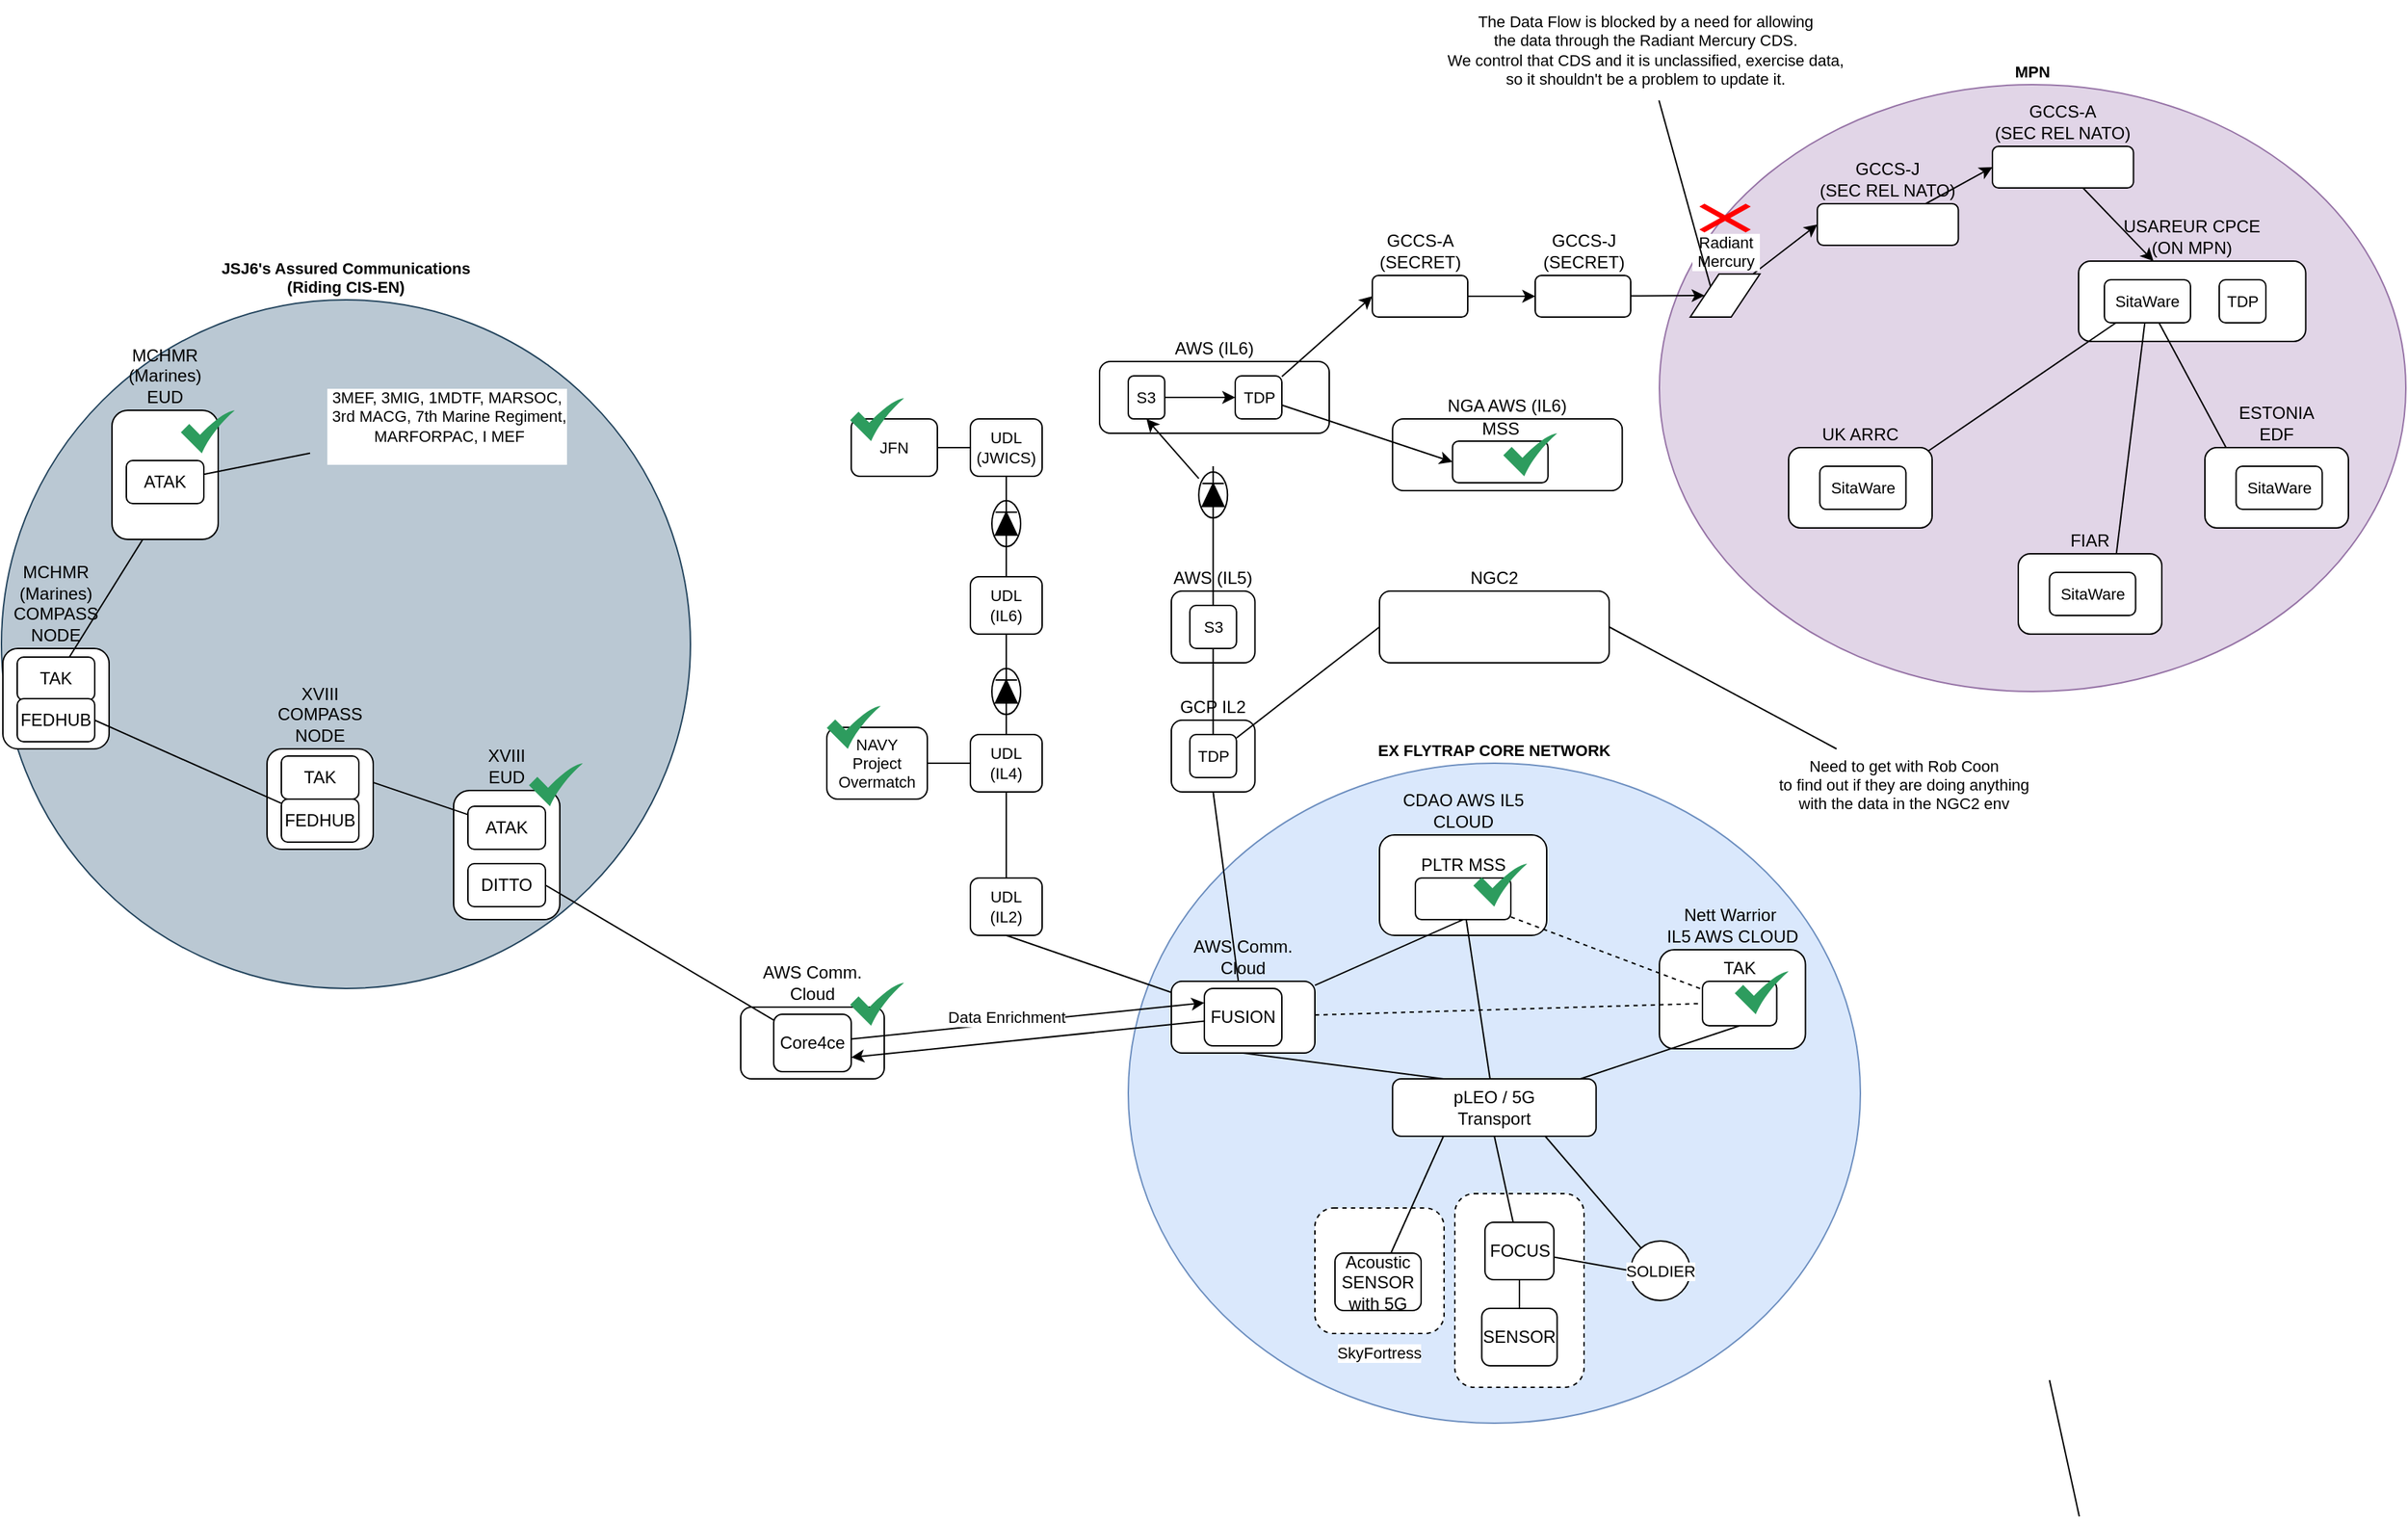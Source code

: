 <mxfile version="27.0.9">
  <diagram name="Page-1" id="hvNq0bLNqhKwoZfUZP0T">
    <mxGraphModel dx="1759" dy="1660" grid="1" gridSize="10" guides="1" tooltips="1" connect="1" arrows="1" fold="1" page="1" pageScale="1" pageWidth="850" pageHeight="1100" math="0" shadow="0">
      <root>
        <mxCell id="0" />
        <mxCell id="1" parent="0" />
        <mxCell id="hDkIq6Xu9XrADPTMmhmZ-83" value="&lt;div&gt;&lt;b&gt;JSJ6&#39;s Assured Communications&lt;/b&gt;&lt;/div&gt;&lt;div&gt;&lt;b&gt;(Riding CIS-EN)&lt;/b&gt;&lt;/div&gt;" style="ellipse;whiteSpace=wrap;html=1;aspect=fixed;fontFamily=Helvetica;fontSize=11;labelBackgroundColor=default;labelPosition=center;verticalLabelPosition=top;align=center;verticalAlign=bottom;fillColor=#bac8d3;strokeColor=#23445d;" vertex="1" parent="1">
          <mxGeometry x="-665" y="-413" width="480" height="480" as="geometry" />
        </mxCell>
        <mxCell id="hDkIq6Xu9XrADPTMmhmZ-85" value="XVIII&lt;div&gt;EUD&lt;/div&gt;" style="rounded=1;whiteSpace=wrap;html=1;labelPosition=center;verticalLabelPosition=top;align=center;verticalAlign=bottom;" vertex="1" parent="1">
          <mxGeometry x="-350" y="-71" width="74" height="90" as="geometry" />
        </mxCell>
        <mxCell id="hDkIq6Xu9XrADPTMmhmZ-66" value="&lt;b&gt;MPN&lt;/b&gt;" style="ellipse;whiteSpace=wrap;html=1;fontFamily=Helvetica;fontSize=11;labelBackgroundColor=default;fillColor=#e1d5e7;strokeColor=#9673a6;labelPosition=center;verticalLabelPosition=top;align=center;verticalAlign=bottom;" vertex="1" parent="1">
          <mxGeometry x="490" y="-563" width="520" height="423" as="geometry" />
        </mxCell>
        <mxCell id="jyh1h8HAa2u7fzU4bVlv-119" value="&lt;b&gt;EX FLYTRAP CORE NETWORK&lt;/b&gt;" style="ellipse;whiteSpace=wrap;html=1;fontFamily=Helvetica;fontSize=11;labelBackgroundColor=default;fillColor=#dae8fc;strokeColor=#6c8ebf;labelPosition=center;verticalLabelPosition=top;align=center;verticalAlign=bottom;" parent="1" vertex="1">
          <mxGeometry x="120" y="-90" width="510" height="460" as="geometry" />
        </mxCell>
        <mxCell id="jyh1h8HAa2u7fzU4bVlv-82" value="AWS Comm. Cloud" style="rounded=1;whiteSpace=wrap;html=1;labelPosition=center;verticalLabelPosition=top;align=center;verticalAlign=bottom;" parent="1" vertex="1">
          <mxGeometry x="150" y="62" width="100" height="50" as="geometry" />
        </mxCell>
        <mxCell id="hDkIq6Xu9XrADPTMmhmZ-47" value="NGA AWS (IL6)" style="rounded=1;whiteSpace=wrap;html=1;labelPosition=center;verticalLabelPosition=top;align=center;verticalAlign=bottom;" vertex="1" parent="1">
          <mxGeometry x="304.13" y="-330" width="160" height="50" as="geometry" />
        </mxCell>
        <mxCell id="hDkIq6Xu9XrADPTMmhmZ-37" value="AWS (IL6)" style="rounded=1;whiteSpace=wrap;html=1;labelPosition=center;verticalLabelPosition=top;align=center;verticalAlign=bottom;" vertex="1" parent="1">
          <mxGeometry x="100" y="-370" width="160" height="50" as="geometry" />
        </mxCell>
        <mxCell id="hDkIq6Xu9XrADPTMmhmZ-25" value="GCP IL2" style="rounded=1;whiteSpace=wrap;html=1;labelPosition=center;verticalLabelPosition=top;align=center;verticalAlign=bottom;" vertex="1" parent="1">
          <mxGeometry x="150" y="-120" width="58.25" height="50" as="geometry" />
        </mxCell>
        <mxCell id="hDkIq6Xu9XrADPTMmhmZ-33" value="AWS (IL5)" style="rounded=1;whiteSpace=wrap;html=1;labelPosition=center;verticalLabelPosition=top;align=center;verticalAlign=bottom;" vertex="1" parent="1">
          <mxGeometry x="150" y="-210" width="58.25" height="50" as="geometry" />
        </mxCell>
        <mxCell id="hDkIq6Xu9XrADPTMmhmZ-26" value="AWS Comm. Cloud" style="rounded=1;whiteSpace=wrap;html=1;labelPosition=center;verticalLabelPosition=top;align=center;verticalAlign=bottom;" vertex="1" parent="1">
          <mxGeometry x="-150" y="80" width="100" height="50" as="geometry" />
        </mxCell>
        <mxCell id="jyh1h8HAa2u7fzU4bVlv-79" value="CDAO AWS IL5 CLOUD" style="rounded=1;whiteSpace=wrap;html=1;labelPosition=center;verticalLabelPosition=top;align=center;verticalAlign=bottom;" parent="1" vertex="1">
          <mxGeometry x="295" y="-40" width="116.5" height="70" as="geometry" />
        </mxCell>
        <mxCell id="jyh1h8HAa2u7fzU4bVlv-77" value="" style="rounded=1;whiteSpace=wrap;html=1;fontFamily=Helvetica;fontSize=11;fontColor=default;labelBackgroundColor=default;dashed=1;labelPosition=center;verticalLabelPosition=bottom;align=center;verticalAlign=top;" parent="1" vertex="1">
          <mxGeometry x="347.5" y="210" width="90" height="135" as="geometry" />
        </mxCell>
        <mxCell id="jyh1h8HAa2u7fzU4bVlv-12" value="Nett Warrior&amp;nbsp;&lt;div&gt;IL5 AWS CLOUD&lt;/div&gt;" style="rounded=1;whiteSpace=wrap;html=1;labelPosition=center;verticalLabelPosition=top;align=center;verticalAlign=bottom;" parent="1" vertex="1">
          <mxGeometry x="490" y="40" width="101.75" height="69" as="geometry" />
        </mxCell>
        <mxCell id="jyh1h8HAa2u7fzU4bVlv-13" value="TAK" style="rounded=1;whiteSpace=wrap;html=1;labelPosition=center;verticalLabelPosition=top;align=center;verticalAlign=bottom;" parent="1" vertex="1">
          <mxGeometry x="520" y="62" width="51.75" height="31" as="geometry" />
        </mxCell>
        <mxCell id="jyh1h8HAa2u7fzU4bVlv-20" style="rounded=0;orthogonalLoop=1;jettySize=auto;html=1;endArrow=none;startFill=0;" parent="1" target="jyh1h8HAa2u7fzU4bVlv-23" edge="1">
          <mxGeometry relative="1" as="geometry">
            <mxPoint x="412.5" y="190" as="sourcePoint" />
          </mxGeometry>
        </mxCell>
        <mxCell id="jyh1h8HAa2u7fzU4bVlv-24" style="rounded=0;orthogonalLoop=1;jettySize=auto;html=1;entryX=0.5;entryY=1;entryDx=0;entryDy=0;endArrow=none;startFill=0;" parent="1" source="jyh1h8HAa2u7fzU4bVlv-27" edge="1">
          <mxGeometry relative="1" as="geometry">
            <mxPoint x="412.5" y="264" as="targetPoint" />
          </mxGeometry>
        </mxCell>
        <mxCell id="jyh1h8HAa2u7fzU4bVlv-114" style="edgeStyle=none;shape=connector;rounded=0;orthogonalLoop=1;jettySize=auto;html=1;entryX=0.5;entryY=1;entryDx=0;entryDy=0;strokeColor=default;align=center;verticalAlign=middle;fontFamily=Helvetica;fontSize=11;fontColor=default;labelBackgroundColor=default;startFill=0;endArrow=none;" parent="1" source="jyh1h8HAa2u7fzU4bVlv-28" target="jyh1h8HAa2u7fzU4bVlv-13" edge="1">
          <mxGeometry relative="1" as="geometry" />
        </mxCell>
        <mxCell id="jyh1h8HAa2u7fzU4bVlv-116" style="edgeStyle=none;shape=connector;rounded=0;orthogonalLoop=1;jettySize=auto;html=1;strokeColor=default;align=center;verticalAlign=middle;fontFamily=Helvetica;fontSize=11;fontColor=default;labelBackgroundColor=default;startFill=0;endArrow=none;" parent="1" source="jyh1h8HAa2u7fzU4bVlv-28" target="jyh1h8HAa2u7fzU4bVlv-80" edge="1">
          <mxGeometry relative="1" as="geometry" />
        </mxCell>
        <mxCell id="jyh1h8HAa2u7fzU4bVlv-28" value="pLEO / 5G&lt;div&gt;Transport&lt;/div&gt;" style="rounded=1;whiteSpace=wrap;html=1;" parent="1" vertex="1">
          <mxGeometry x="304.13" y="130" width="141.75" height="40" as="geometry" />
        </mxCell>
        <mxCell id="jyh1h8HAa2u7fzU4bVlv-31" style="edgeStyle=orthogonalEdgeStyle;rounded=0;orthogonalLoop=1;jettySize=auto;html=1;endArrow=none;startFill=0;" parent="1" target="jyh1h8HAa2u7fzU4bVlv-34" edge="1">
          <mxGeometry relative="1" as="geometry">
            <mxPoint x="629.5" y="203" as="sourcePoint" />
          </mxGeometry>
        </mxCell>
        <mxCell id="jyh1h8HAa2u7fzU4bVlv-35" style="edgeStyle=orthogonalEdgeStyle;rounded=0;orthogonalLoop=1;jettySize=auto;html=1;entryX=0.5;entryY=1;entryDx=0;entryDy=0;endArrow=none;startFill=0;" parent="1" source="jyh1h8HAa2u7fzU4bVlv-38" edge="1">
          <mxGeometry relative="1" as="geometry">
            <mxPoint x="630" y="267" as="targetPoint" />
          </mxGeometry>
        </mxCell>
        <mxCell id="jyh1h8HAa2u7fzU4bVlv-50" style="rounded=0;orthogonalLoop=1;jettySize=auto;html=1;entryX=1;entryY=0.5;entryDx=0;entryDy=0;endArrow=none;startFill=0;" parent="1" target="jyh1h8HAa2u7fzU4bVlv-33" edge="1">
          <mxGeometry relative="1" as="geometry">
            <mxPoint x="745.363" y="300" as="sourcePoint" />
          </mxGeometry>
        </mxCell>
        <mxCell id="jyh1h8HAa2u7fzU4bVlv-46" style="rounded=0;orthogonalLoop=1;jettySize=auto;html=1;entryX=0.5;entryY=1;entryDx=0;entryDy=0;endArrow=none;startFill=0;" parent="1" source="jyh1h8HAa2u7fzU4bVlv-47" edge="1">
          <mxGeometry relative="1" as="geometry">
            <mxPoint x="782.5" y="435" as="sourcePoint" />
            <mxPoint x="761.75" y="340" as="targetPoint" />
          </mxGeometry>
        </mxCell>
        <mxCell id="hDkIq6Xu9XrADPTMmhmZ-6" style="edgeStyle=none;shape=connector;rounded=0;orthogonalLoop=1;jettySize=auto;html=1;entryX=0.5;entryY=1;entryDx=0;entryDy=0;strokeColor=default;align=center;verticalAlign=middle;fontFamily=Helvetica;fontSize=11;fontColor=default;labelBackgroundColor=default;startFill=0;endArrow=none;" edge="1" parent="1" source="jyh1h8HAa2u7fzU4bVlv-56" target="jyh1h8HAa2u7fzU4bVlv-28">
          <mxGeometry relative="1" as="geometry" />
        </mxCell>
        <mxCell id="hDkIq6Xu9XrADPTMmhmZ-7" style="edgeStyle=none;shape=connector;rounded=0;orthogonalLoop=1;jettySize=auto;html=1;entryX=0;entryY=0.5;entryDx=0;entryDy=0;strokeColor=default;align=center;verticalAlign=middle;fontFamily=Helvetica;fontSize=11;fontColor=default;labelBackgroundColor=default;startFill=0;endArrow=none;" edge="1" parent="1" source="jyh1h8HAa2u7fzU4bVlv-56" target="hDkIq6Xu9XrADPTMmhmZ-4">
          <mxGeometry relative="1" as="geometry" />
        </mxCell>
        <mxCell id="jyh1h8HAa2u7fzU4bVlv-56" value="FOCUS" style="rounded=1;whiteSpace=wrap;html=1;" parent="1" vertex="1">
          <mxGeometry x="368.5" y="230" width="48" height="40" as="geometry" />
        </mxCell>
        <mxCell id="jyh1h8HAa2u7fzU4bVlv-58" value="SENSOR" style="rounded=1;whiteSpace=wrap;html=1;" parent="1" vertex="1">
          <mxGeometry x="366.25" y="290" width="52.5" height="40" as="geometry" />
        </mxCell>
        <mxCell id="jyh1h8HAa2u7fzU4bVlv-59" value="" style="rounded=0;orthogonalLoop=1;jettySize=auto;html=1;entryX=0.5;entryY=1;entryDx=0;entryDy=0;endArrow=none;startFill=0;" parent="1" source="jyh1h8HAa2u7fzU4bVlv-58" target="jyh1h8HAa2u7fzU4bVlv-56" edge="1">
          <mxGeometry relative="1" as="geometry">
            <mxPoint x="163.25" y="335" as="sourcePoint" />
            <mxPoint x="178.25" y="395" as="targetPoint" />
          </mxGeometry>
        </mxCell>
        <mxCell id="hDkIq6Xu9XrADPTMmhmZ-2" style="rounded=0;orthogonalLoop=1;jettySize=auto;html=1;endArrow=none;startFill=0;dashed=1;" edge="1" parent="1" source="jyh1h8HAa2u7fzU4bVlv-80" target="jyh1h8HAa2u7fzU4bVlv-13">
          <mxGeometry relative="1" as="geometry" />
        </mxCell>
        <mxCell id="jyh1h8HAa2u7fzU4bVlv-80" value="PLTR MSS" style="rounded=1;whiteSpace=wrap;html=1;labelPosition=center;verticalLabelPosition=top;align=center;verticalAlign=bottom;" parent="1" vertex="1">
          <mxGeometry x="320" y="-10" width="66.5" height="29" as="geometry" />
        </mxCell>
        <mxCell id="jyh1h8HAa2u7fzU4bVlv-117" style="edgeStyle=none;shape=connector;rounded=0;orthogonalLoop=1;jettySize=auto;html=1;entryX=0.5;entryY=1;entryDx=0;entryDy=0;strokeColor=default;align=center;verticalAlign=middle;fontFamily=Helvetica;fontSize=11;fontColor=default;labelBackgroundColor=default;startFill=0;endArrow=none;" parent="1" source="jyh1h8HAa2u7fzU4bVlv-82" target="jyh1h8HAa2u7fzU4bVlv-80" edge="1">
          <mxGeometry relative="1" as="geometry" />
        </mxCell>
        <mxCell id="jyh1h8HAa2u7fzU4bVlv-118" style="edgeStyle=none;shape=connector;rounded=0;orthogonalLoop=1;jettySize=auto;html=1;entryX=0;entryY=0.5;entryDx=0;entryDy=0;strokeColor=default;align=center;verticalAlign=middle;fontFamily=Helvetica;fontSize=11;fontColor=default;labelBackgroundColor=default;startFill=0;endArrow=none;dashed=1;" parent="1" source="jyh1h8HAa2u7fzU4bVlv-82" target="jyh1h8HAa2u7fzU4bVlv-13" edge="1">
          <mxGeometry relative="1" as="geometry" />
        </mxCell>
        <mxCell id="hDkIq6Xu9XrADPTMmhmZ-13" style="edgeStyle=none;shape=connector;rounded=0;orthogonalLoop=1;jettySize=auto;html=1;entryX=0.5;entryY=1;entryDx=0;entryDy=0;strokeColor=default;align=center;verticalAlign=middle;fontFamily=Helvetica;fontSize=11;fontColor=default;labelBackgroundColor=default;startFill=0;endArrow=none;" edge="1" parent="1" source="jyh1h8HAa2u7fzU4bVlv-82" target="hDkIq6Xu9XrADPTMmhmZ-9">
          <mxGeometry relative="1" as="geometry" />
        </mxCell>
        <mxCell id="hDkIq6Xu9XrADPTMmhmZ-31" style="edgeStyle=none;shape=connector;rounded=0;orthogonalLoop=1;jettySize=auto;html=1;entryX=0.5;entryY=1;entryDx=0;entryDy=0;strokeColor=default;align=center;verticalAlign=middle;fontFamily=Helvetica;fontSize=11;fontColor=default;labelBackgroundColor=default;startFill=0;endArrow=none;" edge="1" parent="1" source="jyh1h8HAa2u7fzU4bVlv-82" target="hDkIq6Xu9XrADPTMmhmZ-25">
          <mxGeometry relative="1" as="geometry" />
        </mxCell>
        <mxCell id="jyh1h8HAa2u7fzU4bVlv-83" value="SkyFortress" style="rounded=1;whiteSpace=wrap;html=1;fontFamily=Helvetica;fontSize=11;fontColor=default;labelBackgroundColor=default;dashed=1;labelPosition=center;verticalLabelPosition=bottom;align=center;verticalAlign=top;" parent="1" vertex="1">
          <mxGeometry x="250" y="220" width="90" height="87.5" as="geometry" />
        </mxCell>
        <mxCell id="jyh1h8HAa2u7fzU4bVlv-101" style="edgeStyle=none;shape=connector;rounded=0;orthogonalLoop=1;jettySize=auto;html=1;entryX=0.5;entryY=1;entryDx=0;entryDy=0;strokeColor=default;align=center;verticalAlign=middle;fontFamily=Helvetica;fontSize=11;fontColor=default;labelBackgroundColor=default;startFill=0;endArrow=none;exitX=0.25;exitY=0;exitDx=0;exitDy=0;" parent="1" source="jyh1h8HAa2u7fzU4bVlv-28" target="jyh1h8HAa2u7fzU4bVlv-82" edge="1">
          <mxGeometry relative="1" as="geometry" />
        </mxCell>
        <mxCell id="hDkIq6Xu9XrADPTMmhmZ-5" style="edgeStyle=none;shape=connector;rounded=0;orthogonalLoop=1;jettySize=auto;html=1;entryX=0.25;entryY=1;entryDx=0;entryDy=0;strokeColor=default;align=center;verticalAlign=middle;fontFamily=Helvetica;fontSize=11;fontColor=default;labelBackgroundColor=default;startFill=0;endArrow=none;" edge="1" parent="1" source="jyh1h8HAa2u7fzU4bVlv-84" target="jyh1h8HAa2u7fzU4bVlv-28">
          <mxGeometry relative="1" as="geometry" />
        </mxCell>
        <mxCell id="jyh1h8HAa2u7fzU4bVlv-84" value="Acoustic SENSOR&lt;div&gt;with 5G&lt;/div&gt;" style="rounded=1;whiteSpace=wrap;html=1;" parent="1" vertex="1">
          <mxGeometry x="264" y="251.5" width="60" height="40" as="geometry" />
        </mxCell>
        <mxCell id="hDkIq6Xu9XrADPTMmhmZ-28" style="edgeStyle=none;shape=connector;rounded=0;orthogonalLoop=1;jettySize=auto;html=1;entryX=1;entryY=0.75;entryDx=0;entryDy=0;strokeColor=default;align=center;verticalAlign=middle;fontFamily=Helvetica;fontSize=11;fontColor=default;labelBackgroundColor=default;startFill=0;endArrow=classic;endFill=1;" edge="1" parent="1" source="hDkIq6Xu9XrADPTMmhmZ-3" target="hDkIq6Xu9XrADPTMmhmZ-27">
          <mxGeometry relative="1" as="geometry" />
        </mxCell>
        <mxCell id="hDkIq6Xu9XrADPTMmhmZ-3" value="FUSION" style="rounded=1;whiteSpace=wrap;html=1;" vertex="1" parent="1">
          <mxGeometry x="173" y="67" width="54" height="40" as="geometry" />
        </mxCell>
        <mxCell id="hDkIq6Xu9XrADPTMmhmZ-8" style="edgeStyle=none;shape=connector;rounded=0;orthogonalLoop=1;jettySize=auto;html=1;entryX=0.75;entryY=1;entryDx=0;entryDy=0;strokeColor=default;align=center;verticalAlign=middle;fontFamily=Helvetica;fontSize=11;fontColor=default;labelBackgroundColor=default;startFill=0;endArrow=none;" edge="1" parent="1" source="hDkIq6Xu9XrADPTMmhmZ-4" target="jyh1h8HAa2u7fzU4bVlv-28">
          <mxGeometry relative="1" as="geometry" />
        </mxCell>
        <mxCell id="hDkIq6Xu9XrADPTMmhmZ-4" value="SOLDIER" style="ellipse;whiteSpace=wrap;html=1;aspect=fixed;fontFamily=Helvetica;fontSize=11;fontColor=default;labelBackgroundColor=default;" vertex="1" parent="1">
          <mxGeometry x="470" y="243" width="41.5" height="41.5" as="geometry" />
        </mxCell>
        <mxCell id="hDkIq6Xu9XrADPTMmhmZ-20" style="edgeStyle=none;shape=connector;rounded=0;orthogonalLoop=1;jettySize=auto;html=1;entryX=0.5;entryY=1;entryDx=0;entryDy=0;strokeColor=default;align=center;verticalAlign=middle;fontFamily=Helvetica;fontSize=11;fontColor=default;labelBackgroundColor=default;startFill=0;endArrow=none;" edge="1" parent="1" source="hDkIq6Xu9XrADPTMmhmZ-9" target="hDkIq6Xu9XrADPTMmhmZ-10">
          <mxGeometry relative="1" as="geometry" />
        </mxCell>
        <mxCell id="hDkIq6Xu9XrADPTMmhmZ-9" value="UDL&lt;div&gt;(IL2)&lt;/div&gt;" style="rounded=1;whiteSpace=wrap;html=1;fontFamily=Helvetica;fontSize=11;fontColor=default;labelBackgroundColor=default;" vertex="1" parent="1">
          <mxGeometry x="10" y="-10" width="50" height="40" as="geometry" />
        </mxCell>
        <mxCell id="hDkIq6Xu9XrADPTMmhmZ-10" value="UDL&lt;div&gt;(IL4)&lt;/div&gt;" style="rounded=1;whiteSpace=wrap;html=1;fontFamily=Helvetica;fontSize=11;fontColor=default;labelBackgroundColor=default;" vertex="1" parent="1">
          <mxGeometry x="10" y="-110" width="50" height="40" as="geometry" />
        </mxCell>
        <mxCell id="hDkIq6Xu9XrADPTMmhmZ-11" value="UDL&lt;div&gt;(IL6)&lt;/div&gt;" style="rounded=1;whiteSpace=wrap;html=1;fontFamily=Helvetica;fontSize=11;fontColor=default;labelBackgroundColor=default;" vertex="1" parent="1">
          <mxGeometry x="10" y="-220" width="50" height="40" as="geometry" />
        </mxCell>
        <mxCell id="hDkIq6Xu9XrADPTMmhmZ-12" value="UDL&lt;div&gt;(JWICS)&lt;/div&gt;" style="rounded=1;whiteSpace=wrap;html=1;fontFamily=Helvetica;fontSize=11;fontColor=default;labelBackgroundColor=default;" vertex="1" parent="1">
          <mxGeometry x="10" y="-330" width="50" height="40" as="geometry" />
        </mxCell>
        <mxCell id="hDkIq6Xu9XrADPTMmhmZ-17" style="edgeStyle=none;shape=connector;rounded=0;orthogonalLoop=1;jettySize=auto;html=1;entryX=0.5;entryY=1;entryDx=0;entryDy=0;strokeColor=default;align=center;verticalAlign=middle;fontFamily=Helvetica;fontSize=11;fontColor=default;labelBackgroundColor=default;startFill=0;endArrow=none;" edge="1" parent="1" source="hDkIq6Xu9XrADPTMmhmZ-14" target="hDkIq6Xu9XrADPTMmhmZ-12">
          <mxGeometry relative="1" as="geometry" />
        </mxCell>
        <mxCell id="hDkIq6Xu9XrADPTMmhmZ-14" value="" style="pointerEvents=1;fillColor=strokeColor;verticalLabelPosition=bottom;shadow=0;dashed=0;align=center;html=1;verticalAlign=top;shape=mxgraph.electrical.diodes.tunnel_diode_2;fontFamily=Helvetica;fontSize=11;fontColor=default;labelBackgroundColor=default;rotation=-90;" vertex="1" parent="1">
          <mxGeometry x="15" y="-267" width="40" height="20" as="geometry" />
        </mxCell>
        <mxCell id="hDkIq6Xu9XrADPTMmhmZ-19" style="edgeStyle=none;shape=connector;rounded=0;orthogonalLoop=1;jettySize=auto;html=1;entryX=0.5;entryY=1;entryDx=0;entryDy=0;strokeColor=default;align=center;verticalAlign=middle;fontFamily=Helvetica;fontSize=11;fontColor=default;labelBackgroundColor=default;startFill=0;endArrow=none;" edge="1" parent="1" source="hDkIq6Xu9XrADPTMmhmZ-15" target="hDkIq6Xu9XrADPTMmhmZ-11">
          <mxGeometry relative="1" as="geometry" />
        </mxCell>
        <mxCell id="hDkIq6Xu9XrADPTMmhmZ-15" value="" style="pointerEvents=1;fillColor=strokeColor;verticalLabelPosition=bottom;shadow=0;dashed=0;align=center;html=1;verticalAlign=top;shape=mxgraph.electrical.diodes.tunnel_diode_2;fontFamily=Helvetica;fontSize=11;fontColor=default;labelBackgroundColor=default;rotation=-90;" vertex="1" parent="1">
          <mxGeometry x="15" y="-150" width="40" height="20" as="geometry" />
        </mxCell>
        <mxCell id="hDkIq6Xu9XrADPTMmhmZ-16" style="edgeStyle=none;shape=connector;rounded=0;orthogonalLoop=1;jettySize=auto;html=1;entryX=0;entryY=0.5;entryDx=0;entryDy=0;entryPerimeter=0;strokeColor=default;align=center;verticalAlign=middle;fontFamily=Helvetica;fontSize=11;fontColor=default;labelBackgroundColor=default;startFill=0;endArrow=none;" edge="1" parent="1" source="hDkIq6Xu9XrADPTMmhmZ-11" target="hDkIq6Xu9XrADPTMmhmZ-14">
          <mxGeometry relative="1" as="geometry" />
        </mxCell>
        <mxCell id="hDkIq6Xu9XrADPTMmhmZ-18" style="edgeStyle=none;shape=connector;rounded=0;orthogonalLoop=1;jettySize=auto;html=1;entryX=0;entryY=0.5;entryDx=0;entryDy=0;entryPerimeter=0;strokeColor=default;align=center;verticalAlign=middle;fontFamily=Helvetica;fontSize=11;fontColor=default;labelBackgroundColor=default;startFill=0;endArrow=none;" edge="1" parent="1" source="hDkIq6Xu9XrADPTMmhmZ-10" target="hDkIq6Xu9XrADPTMmhmZ-15">
          <mxGeometry relative="1" as="geometry" />
        </mxCell>
        <mxCell id="hDkIq6Xu9XrADPTMmhmZ-22" style="edgeStyle=none;shape=connector;rounded=0;orthogonalLoop=1;jettySize=auto;html=1;strokeColor=default;align=center;verticalAlign=middle;fontFamily=Helvetica;fontSize=11;fontColor=default;labelBackgroundColor=default;startFill=0;endArrow=none;" edge="1" parent="1" source="hDkIq6Xu9XrADPTMmhmZ-21" target="hDkIq6Xu9XrADPTMmhmZ-12">
          <mxGeometry relative="1" as="geometry" />
        </mxCell>
        <mxCell id="hDkIq6Xu9XrADPTMmhmZ-21" value="JFN" style="rounded=1;whiteSpace=wrap;html=1;fontFamily=Helvetica;fontSize=11;fontColor=default;labelBackgroundColor=default;" vertex="1" parent="1">
          <mxGeometry x="-73" y="-330" width="60" height="40" as="geometry" />
        </mxCell>
        <mxCell id="hDkIq6Xu9XrADPTMmhmZ-24" style="edgeStyle=none;shape=connector;rounded=0;orthogonalLoop=1;jettySize=auto;html=1;strokeColor=default;align=center;verticalAlign=middle;fontFamily=Helvetica;fontSize=11;fontColor=default;labelBackgroundColor=default;startFill=0;endArrow=none;" edge="1" parent="1" source="hDkIq6Xu9XrADPTMmhmZ-23" target="hDkIq6Xu9XrADPTMmhmZ-10">
          <mxGeometry relative="1" as="geometry" />
        </mxCell>
        <mxCell id="hDkIq6Xu9XrADPTMmhmZ-23" value="NAVY&lt;div&gt;Project Overmatch&lt;/div&gt;" style="rounded=1;whiteSpace=wrap;html=1;fontFamily=Helvetica;fontSize=11;fontColor=default;labelBackgroundColor=default;" vertex="1" parent="1">
          <mxGeometry x="-90" y="-115" width="70" height="50" as="geometry" />
        </mxCell>
        <mxCell id="hDkIq6Xu9XrADPTMmhmZ-29" style="edgeStyle=none;shape=connector;rounded=0;orthogonalLoop=1;jettySize=auto;html=1;entryX=0;entryY=0.25;entryDx=0;entryDy=0;strokeColor=default;align=center;verticalAlign=middle;fontFamily=Helvetica;fontSize=11;fontColor=default;labelBackgroundColor=default;startFill=0;endArrow=classic;endFill=1;" edge="1" parent="1" source="hDkIq6Xu9XrADPTMmhmZ-27" target="hDkIq6Xu9XrADPTMmhmZ-3">
          <mxGeometry relative="1" as="geometry" />
        </mxCell>
        <mxCell id="hDkIq6Xu9XrADPTMmhmZ-30" value="Data Enrichment" style="edgeLabel;html=1;align=center;verticalAlign=middle;resizable=0;points=[];fontFamily=Helvetica;fontSize=11;fontColor=default;labelBackgroundColor=default;" vertex="1" connectable="0" parent="hDkIq6Xu9XrADPTMmhmZ-29">
          <mxGeometry x="-0.411" y="4" relative="1" as="geometry">
            <mxPoint x="36" y="-4" as="offset" />
          </mxGeometry>
        </mxCell>
        <mxCell id="hDkIq6Xu9XrADPTMmhmZ-87" style="edgeStyle=none;shape=connector;rounded=0;orthogonalLoop=1;jettySize=auto;html=1;entryX=1;entryY=0.5;entryDx=0;entryDy=0;strokeColor=default;align=center;verticalAlign=middle;fontFamily=Helvetica;fontSize=11;fontColor=default;labelBackgroundColor=default;startFill=0;endArrow=none;" edge="1" parent="1" source="hDkIq6Xu9XrADPTMmhmZ-27" target="hDkIq6Xu9XrADPTMmhmZ-86">
          <mxGeometry relative="1" as="geometry" />
        </mxCell>
        <mxCell id="hDkIq6Xu9XrADPTMmhmZ-27" value="Core4ce" style="rounded=1;whiteSpace=wrap;html=1;" vertex="1" parent="1">
          <mxGeometry x="-127" y="85" width="54" height="40" as="geometry" />
        </mxCell>
        <mxCell id="hDkIq6Xu9XrADPTMmhmZ-45" style="edgeStyle=none;shape=connector;rounded=0;orthogonalLoop=1;jettySize=auto;html=1;entryX=0.5;entryY=1;entryDx=0;entryDy=0;strokeColor=default;align=center;verticalAlign=middle;fontFamily=Helvetica;fontSize=11;fontColor=default;labelBackgroundColor=default;startFill=0;endArrow=classic;endFill=1;" edge="1" parent="1" source="hDkIq6Xu9XrADPTMmhmZ-35" target="hDkIq6Xu9XrADPTMmhmZ-42">
          <mxGeometry relative="1" as="geometry" />
        </mxCell>
        <mxCell id="hDkIq6Xu9XrADPTMmhmZ-35" value="" style="pointerEvents=1;fillColor=strokeColor;verticalLabelPosition=bottom;shadow=0;dashed=0;align=center;html=1;verticalAlign=top;shape=mxgraph.electrical.diodes.tunnel_diode_2;fontFamily=Helvetica;fontSize=11;fontColor=default;labelBackgroundColor=default;rotation=-90;" vertex="1" parent="1">
          <mxGeometry x="159.13" y="-287" width="40" height="20" as="geometry" />
        </mxCell>
        <mxCell id="hDkIq6Xu9XrADPTMmhmZ-43" style="edgeStyle=none;shape=connector;rounded=0;orthogonalLoop=1;jettySize=auto;html=1;entryX=0.5;entryY=1;entryDx=0;entryDy=0;strokeColor=default;align=center;verticalAlign=middle;fontFamily=Helvetica;fontSize=11;fontColor=default;labelBackgroundColor=default;startFill=0;endArrow=none;" edge="1" parent="1" source="hDkIq6Xu9XrADPTMmhmZ-39" target="hDkIq6Xu9XrADPTMmhmZ-41">
          <mxGeometry relative="1" as="geometry" />
        </mxCell>
        <mxCell id="hDkIq6Xu9XrADPTMmhmZ-80" style="edgeStyle=none;shape=connector;rounded=0;orthogonalLoop=1;jettySize=auto;html=1;entryX=0;entryY=0.5;entryDx=0;entryDy=0;strokeColor=default;align=center;verticalAlign=middle;fontFamily=Helvetica;fontSize=11;fontColor=default;labelBackgroundColor=default;startFill=0;endArrow=none;" edge="1" parent="1" source="hDkIq6Xu9XrADPTMmhmZ-39" target="hDkIq6Xu9XrADPTMmhmZ-79">
          <mxGeometry relative="1" as="geometry" />
        </mxCell>
        <mxCell id="hDkIq6Xu9XrADPTMmhmZ-39" value="TDP" style="rounded=1;whiteSpace=wrap;html=1;fontFamily=Helvetica;fontSize=11;fontColor=default;labelBackgroundColor=default;" vertex="1" parent="1">
          <mxGeometry x="162.88" y="-110" width="32.5" height="30" as="geometry" />
        </mxCell>
        <mxCell id="hDkIq6Xu9XrADPTMmhmZ-49" style="edgeStyle=none;shape=connector;rounded=0;orthogonalLoop=1;jettySize=auto;html=1;entryX=0;entryY=0.5;entryDx=0;entryDy=0;strokeColor=default;align=center;verticalAlign=middle;fontFamily=Helvetica;fontSize=11;fontColor=default;labelBackgroundColor=default;startFill=0;endArrow=classic;endFill=1;" edge="1" parent="1" source="hDkIq6Xu9XrADPTMmhmZ-40" target="hDkIq6Xu9XrADPTMmhmZ-48">
          <mxGeometry relative="1" as="geometry" />
        </mxCell>
        <mxCell id="hDkIq6Xu9XrADPTMmhmZ-52" style="edgeStyle=none;shape=connector;rounded=0;orthogonalLoop=1;jettySize=auto;html=1;entryX=0;entryY=0.5;entryDx=0;entryDy=0;strokeColor=default;align=center;verticalAlign=middle;fontFamily=Helvetica;fontSize=11;fontColor=default;labelBackgroundColor=default;startFill=0;endArrow=classic;endFill=1;" edge="1" parent="1" source="hDkIq6Xu9XrADPTMmhmZ-40" target="hDkIq6Xu9XrADPTMmhmZ-50">
          <mxGeometry relative="1" as="geometry" />
        </mxCell>
        <mxCell id="hDkIq6Xu9XrADPTMmhmZ-40" value="TDP" style="rounded=1;whiteSpace=wrap;html=1;fontFamily=Helvetica;fontSize=11;fontColor=default;labelBackgroundColor=default;" vertex="1" parent="1">
          <mxGeometry x="194.5" y="-360" width="32.5" height="30" as="geometry" />
        </mxCell>
        <mxCell id="hDkIq6Xu9XrADPTMmhmZ-41" value="S3" style="rounded=1;whiteSpace=wrap;html=1;fontFamily=Helvetica;fontSize=11;fontColor=default;labelBackgroundColor=default;" vertex="1" parent="1">
          <mxGeometry x="162.88" y="-200" width="32.5" height="30" as="geometry" />
        </mxCell>
        <mxCell id="hDkIq6Xu9XrADPTMmhmZ-46" style="edgeStyle=none;shape=connector;rounded=0;orthogonalLoop=1;jettySize=auto;html=1;entryX=0;entryY=0.5;entryDx=0;entryDy=0;strokeColor=default;align=center;verticalAlign=middle;fontFamily=Helvetica;fontSize=11;fontColor=default;labelBackgroundColor=default;startFill=0;endArrow=classic;endFill=1;" edge="1" parent="1" source="hDkIq6Xu9XrADPTMmhmZ-42" target="hDkIq6Xu9XrADPTMmhmZ-40">
          <mxGeometry relative="1" as="geometry" />
        </mxCell>
        <mxCell id="hDkIq6Xu9XrADPTMmhmZ-42" value="S3" style="rounded=1;whiteSpace=wrap;html=1;fontFamily=Helvetica;fontSize=11;fontColor=default;labelBackgroundColor=default;" vertex="1" parent="1">
          <mxGeometry x="120" y="-360" width="25.37" height="30" as="geometry" />
        </mxCell>
        <mxCell id="hDkIq6Xu9XrADPTMmhmZ-44" style="edgeStyle=none;shape=connector;rounded=0;orthogonalLoop=1;jettySize=auto;html=1;entryX=0;entryY=0.5;entryDx=0;entryDy=0;entryPerimeter=0;strokeColor=default;align=center;verticalAlign=middle;fontFamily=Helvetica;fontSize=11;fontColor=default;labelBackgroundColor=default;startFill=0;endArrow=none;" edge="1" parent="1" source="hDkIq6Xu9XrADPTMmhmZ-41" target="hDkIq6Xu9XrADPTMmhmZ-35">
          <mxGeometry relative="1" as="geometry" />
        </mxCell>
        <mxCell id="hDkIq6Xu9XrADPTMmhmZ-48" value="MSS" style="rounded=1;whiteSpace=wrap;html=1;labelPosition=center;verticalLabelPosition=top;align=center;verticalAlign=bottom;" vertex="1" parent="1">
          <mxGeometry x="345.88" y="-314.5" width="66.5" height="29" as="geometry" />
        </mxCell>
        <mxCell id="hDkIq6Xu9XrADPTMmhmZ-53" style="edgeStyle=none;shape=connector;rounded=0;orthogonalLoop=1;jettySize=auto;html=1;entryX=0;entryY=0.5;entryDx=0;entryDy=0;strokeColor=default;align=center;verticalAlign=middle;fontFamily=Helvetica;fontSize=11;fontColor=default;labelBackgroundColor=default;startFill=0;endArrow=classic;endFill=1;" edge="1" parent="1" source="hDkIq6Xu9XrADPTMmhmZ-50" target="hDkIq6Xu9XrADPTMmhmZ-51">
          <mxGeometry relative="1" as="geometry" />
        </mxCell>
        <mxCell id="hDkIq6Xu9XrADPTMmhmZ-50" value="GCCS-A&lt;div&gt;(SECRET)&lt;/div&gt;" style="rounded=1;whiteSpace=wrap;html=1;labelPosition=center;verticalLabelPosition=top;align=center;verticalAlign=bottom;" vertex="1" parent="1">
          <mxGeometry x="290" y="-430" width="66.5" height="29" as="geometry" />
        </mxCell>
        <mxCell id="hDkIq6Xu9XrADPTMmhmZ-56" style="edgeStyle=none;shape=connector;rounded=0;orthogonalLoop=1;jettySize=auto;html=1;entryX=0;entryY=0.5;entryDx=0;entryDy=0;strokeColor=default;align=center;verticalAlign=middle;fontFamily=Helvetica;fontSize=11;fontColor=default;labelBackgroundColor=default;startFill=0;endArrow=classic;endFill=1;" edge="1" parent="1" source="hDkIq6Xu9XrADPTMmhmZ-51" target="hDkIq6Xu9XrADPTMmhmZ-55">
          <mxGeometry relative="1" as="geometry" />
        </mxCell>
        <mxCell id="hDkIq6Xu9XrADPTMmhmZ-51" value="GCCS-J&lt;div&gt;(SECRET)&lt;/div&gt;" style="rounded=1;whiteSpace=wrap;html=1;labelPosition=center;verticalLabelPosition=top;align=center;verticalAlign=bottom;" vertex="1" parent="1">
          <mxGeometry x="403.5" y="-430" width="66.5" height="29" as="geometry" />
        </mxCell>
        <mxCell id="hDkIq6Xu9XrADPTMmhmZ-58" style="edgeStyle=none;shape=connector;rounded=0;orthogonalLoop=1;jettySize=auto;html=1;entryX=0;entryY=0.5;entryDx=0;entryDy=0;strokeColor=default;align=center;verticalAlign=middle;fontFamily=Helvetica;fontSize=11;fontColor=default;labelBackgroundColor=default;startFill=0;endArrow=classic;endFill=1;" edge="1" parent="1" source="hDkIq6Xu9XrADPTMmhmZ-55" target="hDkIq6Xu9XrADPTMmhmZ-57">
          <mxGeometry relative="1" as="geometry" />
        </mxCell>
        <mxCell id="hDkIq6Xu9XrADPTMmhmZ-55" value="Radiant Mercury" style="shape=parallelogram;perimeter=parallelogramPerimeter;whiteSpace=wrap;html=1;fixedSize=1;fontFamily=Helvetica;fontSize=11;fontColor=default;labelBackgroundColor=default;labelPosition=center;verticalLabelPosition=top;align=center;verticalAlign=bottom;" vertex="1" parent="1">
          <mxGeometry x="511.5" y="-431" width="48.5" height="30" as="geometry" />
        </mxCell>
        <mxCell id="hDkIq6Xu9XrADPTMmhmZ-60" style="edgeStyle=none;shape=connector;rounded=0;orthogonalLoop=1;jettySize=auto;html=1;entryX=0;entryY=0.5;entryDx=0;entryDy=0;strokeColor=default;align=center;verticalAlign=middle;fontFamily=Helvetica;fontSize=11;fontColor=default;labelBackgroundColor=default;startFill=0;endArrow=classic;endFill=1;" edge="1" parent="1" source="hDkIq6Xu9XrADPTMmhmZ-57" target="hDkIq6Xu9XrADPTMmhmZ-59">
          <mxGeometry relative="1" as="geometry" />
        </mxCell>
        <mxCell id="hDkIq6Xu9XrADPTMmhmZ-57" value="GCCS-J&lt;div&gt;(SEC REL NATO)&lt;/div&gt;" style="rounded=1;whiteSpace=wrap;html=1;labelPosition=center;verticalLabelPosition=top;align=center;verticalAlign=bottom;" vertex="1" parent="1">
          <mxGeometry x="600" y="-480" width="98.25" height="29" as="geometry" />
        </mxCell>
        <mxCell id="hDkIq6Xu9XrADPTMmhmZ-62" value="" style="edgeStyle=none;shape=connector;rounded=0;orthogonalLoop=1;jettySize=auto;html=1;strokeColor=default;align=center;verticalAlign=middle;fontFamily=Helvetica;fontSize=11;fontColor=default;labelBackgroundColor=default;startFill=0;endArrow=classic;endFill=1;" edge="1" parent="1" source="hDkIq6Xu9XrADPTMmhmZ-59" target="hDkIq6Xu9XrADPTMmhmZ-61">
          <mxGeometry relative="1" as="geometry" />
        </mxCell>
        <mxCell id="hDkIq6Xu9XrADPTMmhmZ-59" value="GCCS-A&lt;div&gt;(SEC REL NATO)&lt;/div&gt;" style="rounded=1;whiteSpace=wrap;html=1;labelPosition=center;verticalLabelPosition=top;align=center;verticalAlign=bottom;" vertex="1" parent="1">
          <mxGeometry x="722" y="-520" width="98.25" height="29" as="geometry" />
        </mxCell>
        <mxCell id="hDkIq6Xu9XrADPTMmhmZ-61" value="USAREUR CPCE&lt;div&gt;(ON MPN)&lt;/div&gt;" style="rounded=1;whiteSpace=wrap;html=1;labelPosition=center;verticalLabelPosition=top;align=center;verticalAlign=bottom;" vertex="1" parent="1">
          <mxGeometry x="782" y="-440" width="158.25" height="56" as="geometry" />
        </mxCell>
        <mxCell id="hDkIq6Xu9XrADPTMmhmZ-64" value="TDP" style="rounded=1;whiteSpace=wrap;html=1;fontFamily=Helvetica;fontSize=11;fontColor=default;labelBackgroundColor=default;" vertex="1" parent="1">
          <mxGeometry x="880" y="-427" width="32.5" height="30" as="geometry" />
        </mxCell>
        <mxCell id="hDkIq6Xu9XrADPTMmhmZ-74" style="edgeStyle=none;shape=connector;rounded=0;orthogonalLoop=1;jettySize=auto;html=1;entryX=1;entryY=0;entryDx=0;entryDy=0;strokeColor=default;align=center;verticalAlign=middle;fontFamily=Helvetica;fontSize=11;fontColor=default;labelBackgroundColor=default;startFill=0;endArrow=none;" edge="1" parent="1" source="hDkIq6Xu9XrADPTMmhmZ-65" target="hDkIq6Xu9XrADPTMmhmZ-69">
          <mxGeometry relative="1" as="geometry" />
        </mxCell>
        <mxCell id="hDkIq6Xu9XrADPTMmhmZ-75" style="edgeStyle=none;shape=connector;rounded=0;orthogonalLoop=1;jettySize=auto;html=1;entryX=0.75;entryY=0;entryDx=0;entryDy=0;strokeColor=default;align=center;verticalAlign=middle;fontFamily=Helvetica;fontSize=11;fontColor=default;labelBackgroundColor=default;startFill=0;endArrow=none;" edge="1" parent="1" source="hDkIq6Xu9XrADPTMmhmZ-65" target="hDkIq6Xu9XrADPTMmhmZ-71">
          <mxGeometry relative="1" as="geometry" />
        </mxCell>
        <mxCell id="hDkIq6Xu9XrADPTMmhmZ-76" style="edgeStyle=none;shape=connector;rounded=0;orthogonalLoop=1;jettySize=auto;html=1;entryX=0;entryY=0;entryDx=0;entryDy=0;strokeColor=default;align=center;verticalAlign=middle;fontFamily=Helvetica;fontSize=11;fontColor=default;labelBackgroundColor=default;startFill=0;endArrow=none;" edge="1" parent="1" source="hDkIq6Xu9XrADPTMmhmZ-65" target="hDkIq6Xu9XrADPTMmhmZ-73">
          <mxGeometry relative="1" as="geometry" />
        </mxCell>
        <mxCell id="hDkIq6Xu9XrADPTMmhmZ-65" value="SitaWare" style="rounded=1;whiteSpace=wrap;html=1;fontFamily=Helvetica;fontSize=11;fontColor=default;labelBackgroundColor=default;" vertex="1" parent="1">
          <mxGeometry x="800" y="-427" width="60" height="30" as="geometry" />
        </mxCell>
        <mxCell id="hDkIq6Xu9XrADPTMmhmZ-68" value="UK ARRC" style="rounded=1;whiteSpace=wrap;html=1;labelPosition=center;verticalLabelPosition=top;align=center;verticalAlign=bottom;" vertex="1" parent="1">
          <mxGeometry x="580" y="-310" width="100" height="56" as="geometry" />
        </mxCell>
        <mxCell id="hDkIq6Xu9XrADPTMmhmZ-69" value="SitaWare" style="rounded=1;whiteSpace=wrap;html=1;fontFamily=Helvetica;fontSize=11;fontColor=default;labelBackgroundColor=default;" vertex="1" parent="1">
          <mxGeometry x="601.75" y="-297" width="60" height="30" as="geometry" />
        </mxCell>
        <mxCell id="hDkIq6Xu9XrADPTMmhmZ-70" value="FIAR" style="rounded=1;whiteSpace=wrap;html=1;labelPosition=center;verticalLabelPosition=top;align=center;verticalAlign=bottom;" vertex="1" parent="1">
          <mxGeometry x="740" y="-236" width="100" height="56" as="geometry" />
        </mxCell>
        <mxCell id="hDkIq6Xu9XrADPTMmhmZ-71" value="SitaWare" style="rounded=1;whiteSpace=wrap;html=1;fontFamily=Helvetica;fontSize=11;fontColor=default;labelBackgroundColor=default;" vertex="1" parent="1">
          <mxGeometry x="761.75" y="-223" width="60" height="30" as="geometry" />
        </mxCell>
        <mxCell id="hDkIq6Xu9XrADPTMmhmZ-72" value="ESTONIA&lt;div&gt;EDF&lt;/div&gt;" style="rounded=1;whiteSpace=wrap;html=1;labelPosition=center;verticalLabelPosition=top;align=center;verticalAlign=bottom;" vertex="1" parent="1">
          <mxGeometry x="870" y="-310" width="100" height="56" as="geometry" />
        </mxCell>
        <mxCell id="hDkIq6Xu9XrADPTMmhmZ-73" value="SitaWare" style="rounded=1;whiteSpace=wrap;html=1;fontFamily=Helvetica;fontSize=11;fontColor=default;labelBackgroundColor=default;" vertex="1" parent="1">
          <mxGeometry x="891.75" y="-297" width="60" height="30" as="geometry" />
        </mxCell>
        <mxCell id="hDkIq6Xu9XrADPTMmhmZ-78" style="edgeStyle=none;shape=connector;rounded=0;orthogonalLoop=1;jettySize=auto;html=1;entryX=0;entryY=0;entryDx=0;entryDy=0;strokeColor=default;align=center;verticalAlign=middle;fontFamily=Helvetica;fontSize=11;fontColor=default;labelBackgroundColor=default;startFill=0;endArrow=none;" edge="1" parent="1" source="hDkIq6Xu9XrADPTMmhmZ-77" target="hDkIq6Xu9XrADPTMmhmZ-55">
          <mxGeometry relative="1" as="geometry" />
        </mxCell>
        <mxCell id="hDkIq6Xu9XrADPTMmhmZ-77" value="The Data Flow is blocked by a need for allowing&lt;div&gt;the data through the Radiant Mercury CDS.&lt;/div&gt;&lt;div&gt;We control that CDS and it is unclassified, exercise data,&lt;/div&gt;&lt;div&gt;so it shouldn&#39;t be a problem to update it.&lt;/div&gt;" style="text;html=1;align=center;verticalAlign=middle;resizable=0;points=[];autosize=1;strokeColor=none;fillColor=none;fontFamily=Helvetica;fontSize=11;fontColor=default;labelBackgroundColor=default;" vertex="1" parent="1">
          <mxGeometry x="330" y="-622" width="300" height="70" as="geometry" />
        </mxCell>
        <mxCell id="hDkIq6Xu9XrADPTMmhmZ-79" value="NGC2" style="rounded=1;whiteSpace=wrap;html=1;labelPosition=center;verticalLabelPosition=top;align=center;verticalAlign=bottom;" vertex="1" parent="1">
          <mxGeometry x="295.01" y="-210" width="160" height="50" as="geometry" />
        </mxCell>
        <mxCell id="hDkIq6Xu9XrADPTMmhmZ-82" style="edgeStyle=none;shape=connector;rounded=0;orthogonalLoop=1;jettySize=auto;html=1;entryX=1;entryY=0.5;entryDx=0;entryDy=0;strokeColor=default;align=center;verticalAlign=middle;fontFamily=Helvetica;fontSize=11;fontColor=default;labelBackgroundColor=default;startFill=0;endArrow=none;" edge="1" parent="1" source="hDkIq6Xu9XrADPTMmhmZ-81" target="hDkIq6Xu9XrADPTMmhmZ-79">
          <mxGeometry relative="1" as="geometry" />
        </mxCell>
        <mxCell id="hDkIq6Xu9XrADPTMmhmZ-81" value="Need to get with Rob Coon&lt;div&gt;to find out if they are doing anything&lt;/div&gt;&lt;div&gt;with the data in the NGC2 env&lt;/div&gt;" style="text;html=1;align=center;verticalAlign=middle;resizable=0;points=[];autosize=1;strokeColor=none;fillColor=none;fontFamily=Helvetica;fontSize=11;fontColor=default;labelBackgroundColor=default;" vertex="1" parent="1">
          <mxGeometry x="560" y="-100" width="200" height="50" as="geometry" />
        </mxCell>
        <mxCell id="hDkIq6Xu9XrADPTMmhmZ-93" style="edgeStyle=none;shape=connector;rounded=0;orthogonalLoop=1;jettySize=auto;html=1;entryX=1;entryY=0.5;entryDx=0;entryDy=0;strokeColor=default;align=center;verticalAlign=middle;fontFamily=Helvetica;fontSize=11;fontColor=default;labelBackgroundColor=default;startFill=0;endArrow=none;" edge="1" parent="1" source="hDkIq6Xu9XrADPTMmhmZ-84" target="hDkIq6Xu9XrADPTMmhmZ-90">
          <mxGeometry relative="1" as="geometry" />
        </mxCell>
        <mxCell id="hDkIq6Xu9XrADPTMmhmZ-84" value="ATAK" style="rounded=1;whiteSpace=wrap;html=1;" vertex="1" parent="1">
          <mxGeometry x="-340" y="-60" width="54" height="30" as="geometry" />
        </mxCell>
        <mxCell id="hDkIq6Xu9XrADPTMmhmZ-86" value="DITTO" style="rounded=1;whiteSpace=wrap;html=1;" vertex="1" parent="1">
          <mxGeometry x="-340" y="-20" width="54" height="30" as="geometry" />
        </mxCell>
        <mxCell id="hDkIq6Xu9XrADPTMmhmZ-89" value="XVIII COMPASS NODE" style="rounded=1;whiteSpace=wrap;html=1;labelPosition=center;verticalLabelPosition=top;align=center;verticalAlign=bottom;" vertex="1" parent="1">
          <mxGeometry x="-480" y="-100" width="74" height="70" as="geometry" />
        </mxCell>
        <mxCell id="hDkIq6Xu9XrADPTMmhmZ-90" value="TAK" style="rounded=1;whiteSpace=wrap;html=1;" vertex="1" parent="1">
          <mxGeometry x="-470" y="-95" width="54" height="30" as="geometry" />
        </mxCell>
        <mxCell id="hDkIq6Xu9XrADPTMmhmZ-91" value="MCHMR&lt;div&gt;(Marines)&lt;/div&gt;&lt;div&gt;COMPASS&lt;/div&gt;&lt;div&gt;NODE&lt;/div&gt;" style="rounded=1;whiteSpace=wrap;html=1;labelPosition=center;verticalLabelPosition=top;align=center;verticalAlign=bottom;" vertex="1" parent="1">
          <mxGeometry x="-664" y="-170" width="74" height="70" as="geometry" />
        </mxCell>
        <mxCell id="hDkIq6Xu9XrADPTMmhmZ-101" style="edgeStyle=none;shape=connector;rounded=0;orthogonalLoop=1;jettySize=auto;html=1;entryX=0.5;entryY=1;entryDx=0;entryDy=0;strokeColor=default;align=center;verticalAlign=middle;fontFamily=Helvetica;fontSize=11;fontColor=default;labelBackgroundColor=default;startFill=0;endArrow=none;" edge="1" parent="1" source="hDkIq6Xu9XrADPTMmhmZ-92" target="hDkIq6Xu9XrADPTMmhmZ-96">
          <mxGeometry relative="1" as="geometry" />
        </mxCell>
        <mxCell id="hDkIq6Xu9XrADPTMmhmZ-92" value="TAK" style="rounded=1;whiteSpace=wrap;html=1;" vertex="1" parent="1">
          <mxGeometry x="-654" y="-164" width="54" height="30" as="geometry" />
        </mxCell>
        <mxCell id="hDkIq6Xu9XrADPTMmhmZ-95" value="&lt;div&gt;MCHMR&lt;/div&gt;(Marines)&lt;div&gt;EUD&lt;/div&gt;" style="rounded=1;whiteSpace=wrap;html=1;labelPosition=center;verticalLabelPosition=top;align=center;verticalAlign=bottom;" vertex="1" parent="1">
          <mxGeometry x="-588" y="-336" width="74" height="90" as="geometry" />
        </mxCell>
        <mxCell id="hDkIq6Xu9XrADPTMmhmZ-104" style="edgeStyle=none;shape=connector;rounded=0;orthogonalLoop=1;jettySize=auto;html=1;strokeColor=default;align=center;verticalAlign=middle;fontFamily=Helvetica;fontSize=11;fontColor=default;labelBackgroundColor=default;startFill=0;endArrow=none;" edge="1" parent="1" source="hDkIq6Xu9XrADPTMmhmZ-96" target="hDkIq6Xu9XrADPTMmhmZ-103">
          <mxGeometry relative="1" as="geometry" />
        </mxCell>
        <mxCell id="hDkIq6Xu9XrADPTMmhmZ-96" value="ATAK" style="rounded=1;whiteSpace=wrap;html=1;" vertex="1" parent="1">
          <mxGeometry x="-578" y="-301" width="54" height="30" as="geometry" />
        </mxCell>
        <mxCell id="hDkIq6Xu9XrADPTMmhmZ-100" style="edgeStyle=none;shape=connector;rounded=0;orthogonalLoop=1;jettySize=auto;html=1;entryX=1;entryY=0.5;entryDx=0;entryDy=0;strokeColor=default;align=center;verticalAlign=middle;fontFamily=Helvetica;fontSize=11;fontColor=default;labelBackgroundColor=default;startFill=0;endArrow=none;" edge="1" parent="1" source="hDkIq6Xu9XrADPTMmhmZ-98" target="hDkIq6Xu9XrADPTMmhmZ-99">
          <mxGeometry relative="1" as="geometry" />
        </mxCell>
        <mxCell id="hDkIq6Xu9XrADPTMmhmZ-98" value="FEDHUB" style="rounded=1;whiteSpace=wrap;html=1;" vertex="1" parent="1">
          <mxGeometry x="-470" y="-65" width="54" height="30" as="geometry" />
        </mxCell>
        <mxCell id="hDkIq6Xu9XrADPTMmhmZ-99" value="FEDHUB" style="rounded=1;whiteSpace=wrap;html=1;" vertex="1" parent="1">
          <mxGeometry x="-654" y="-135" width="54" height="30" as="geometry" />
        </mxCell>
        <mxCell id="hDkIq6Xu9XrADPTMmhmZ-103" value="&lt;div&gt;&lt;span style=&quot;text-wrap-mode: wrap; background-color: light-dark(#ffffff, var(--ge-dark-color, #121212)); color: light-dark(rgb(0, 0, 0), rgb(255, 255, 255));&quot;&gt;3MEF, 3MIG, 1MDTF, MARSOC,&lt;/span&gt;&lt;/div&gt;&lt;div&gt;&lt;span style=&quot;text-wrap-mode: wrap; background-color: light-dark(#ffffff, var(--ge-dark-color, #121212)); color: light-dark(rgb(0, 0, 0), rgb(255, 255, 255));&quot;&gt;&amp;nbsp;3rd MACG,&amp;nbsp;&lt;/span&gt;7th Marine Regiment,&lt;/div&gt;&lt;div&gt;&amp;nbsp;&lt;span style=&quot;color: light-dark(rgb(0, 0, 0), rgb(255, 255, 255)); background-color: light-dark(#ffffff, var(--ge-dark-color, #121212));&quot;&gt;MARFORPAC,&amp;nbsp;&lt;/span&gt;&lt;span style=&quot;color: light-dark(rgb(0, 0, 0), rgb(255, 255, 255)); background-color: light-dark(#ffffff, var(--ge-dark-color, #121212));&quot;&gt;I MEF&lt;/span&gt;&lt;/div&gt;&lt;div&gt;&lt;br&gt;&lt;/div&gt;" style="text;html=1;align=center;verticalAlign=middle;resizable=0;points=[];autosize=1;strokeColor=none;fillColor=none;fontFamily=Helvetica;fontSize=11;fontColor=default;labelBackgroundColor=default;" vertex="1" parent="1">
          <mxGeometry x="-450" y="-360" width="190" height="70" as="geometry" />
        </mxCell>
        <mxCell id="hDkIq6Xu9XrADPTMmhmZ-105" value="" style="sketch=0;html=1;aspect=fixed;strokeColor=none;shadow=0;align=center;fillColor=#2D9C5E;verticalAlign=top;labelPosition=center;verticalLabelPosition=bottom;shape=mxgraph.gcp2.check;fontFamily=Helvetica;fontSize=11;fontColor=default;labelBackgroundColor=default;" vertex="1" parent="1">
          <mxGeometry x="-73.75" y="-344.5" width="37.5" height="30" as="geometry" />
        </mxCell>
        <mxCell id="hDkIq6Xu9XrADPTMmhmZ-106" value="" style="sketch=0;html=1;aspect=fixed;strokeColor=none;shadow=0;align=center;fillColor=#2D9C5E;verticalAlign=top;labelPosition=center;verticalLabelPosition=bottom;shape=mxgraph.gcp2.check;fontFamily=Helvetica;fontSize=11;fontColor=default;labelBackgroundColor=default;" vertex="1" parent="1">
          <mxGeometry x="-90" y="-130" width="37.5" height="30" as="geometry" />
        </mxCell>
        <mxCell id="hDkIq6Xu9XrADPTMmhmZ-107" value="" style="sketch=0;html=1;aspect=fixed;strokeColor=none;shadow=0;align=center;fillColor=#2D9C5E;verticalAlign=top;labelPosition=center;verticalLabelPosition=bottom;shape=mxgraph.gcp2.check;fontFamily=Helvetica;fontSize=11;fontColor=default;labelBackgroundColor=default;" vertex="1" parent="1">
          <mxGeometry x="381.25" y="-320" width="37.5" height="30" as="geometry" />
        </mxCell>
        <mxCell id="hDkIq6Xu9XrADPTMmhmZ-108" value="" style="sketch=0;html=1;aspect=fixed;strokeColor=none;shadow=0;align=center;fillColor=#2D9C5E;verticalAlign=top;labelPosition=center;verticalLabelPosition=bottom;shape=mxgraph.gcp2.check;fontFamily=Helvetica;fontSize=11;fontColor=default;labelBackgroundColor=default;" vertex="1" parent="1">
          <mxGeometry x="360.38" y="-20" width="37.5" height="30" as="geometry" />
        </mxCell>
        <mxCell id="hDkIq6Xu9XrADPTMmhmZ-109" value="" style="sketch=0;html=1;aspect=fixed;strokeColor=none;shadow=0;align=center;fillColor=#2D9C5E;verticalAlign=top;labelPosition=center;verticalLabelPosition=bottom;shape=mxgraph.gcp2.check;fontFamily=Helvetica;fontSize=11;fontColor=default;labelBackgroundColor=default;" vertex="1" parent="1">
          <mxGeometry x="542.5" y="55" width="37.5" height="30" as="geometry" />
        </mxCell>
        <mxCell id="hDkIq6Xu9XrADPTMmhmZ-110" value="" style="sketch=0;html=1;aspect=fixed;strokeColor=none;shadow=0;align=center;fillColor=#2D9C5E;verticalAlign=top;labelPosition=center;verticalLabelPosition=bottom;shape=mxgraph.gcp2.check;fontFamily=Helvetica;fontSize=11;fontColor=default;labelBackgroundColor=default;" vertex="1" parent="1">
          <mxGeometry x="-297.5" y="-90" width="37.5" height="30" as="geometry" />
        </mxCell>
        <mxCell id="hDkIq6Xu9XrADPTMmhmZ-111" value="" style="sketch=0;html=1;aspect=fixed;strokeColor=none;shadow=0;align=center;fillColor=#2D9C5E;verticalAlign=top;labelPosition=center;verticalLabelPosition=bottom;shape=mxgraph.gcp2.check;fontFamily=Helvetica;fontSize=11;fontColor=default;labelBackgroundColor=default;" vertex="1" parent="1">
          <mxGeometry x="-540" y="-336" width="37.5" height="30" as="geometry" />
        </mxCell>
        <mxCell id="hDkIq6Xu9XrADPTMmhmZ-112" value="" style="shape=mxgraph.mockup.markup.redX;fillColor=#ff0000;html=1;shadow=0;whiteSpace=wrap;strokeColor=none;fontFamily=Helvetica;fontSize=11;fontColor=default;labelBackgroundColor=default;" vertex="1" parent="1">
          <mxGeometry x="517.81" y="-480" width="35.87" height="20" as="geometry" />
        </mxCell>
        <mxCell id="hDkIq6Xu9XrADPTMmhmZ-113" value="" style="sketch=0;html=1;aspect=fixed;strokeColor=none;shadow=0;align=center;fillColor=#2D9C5E;verticalAlign=top;labelPosition=center;verticalLabelPosition=bottom;shape=mxgraph.gcp2.check;fontFamily=Helvetica;fontSize=11;fontColor=default;labelBackgroundColor=default;" vertex="1" parent="1">
          <mxGeometry x="-73.75" y="63" width="37.5" height="30" as="geometry" />
        </mxCell>
      </root>
    </mxGraphModel>
  </diagram>
</mxfile>
